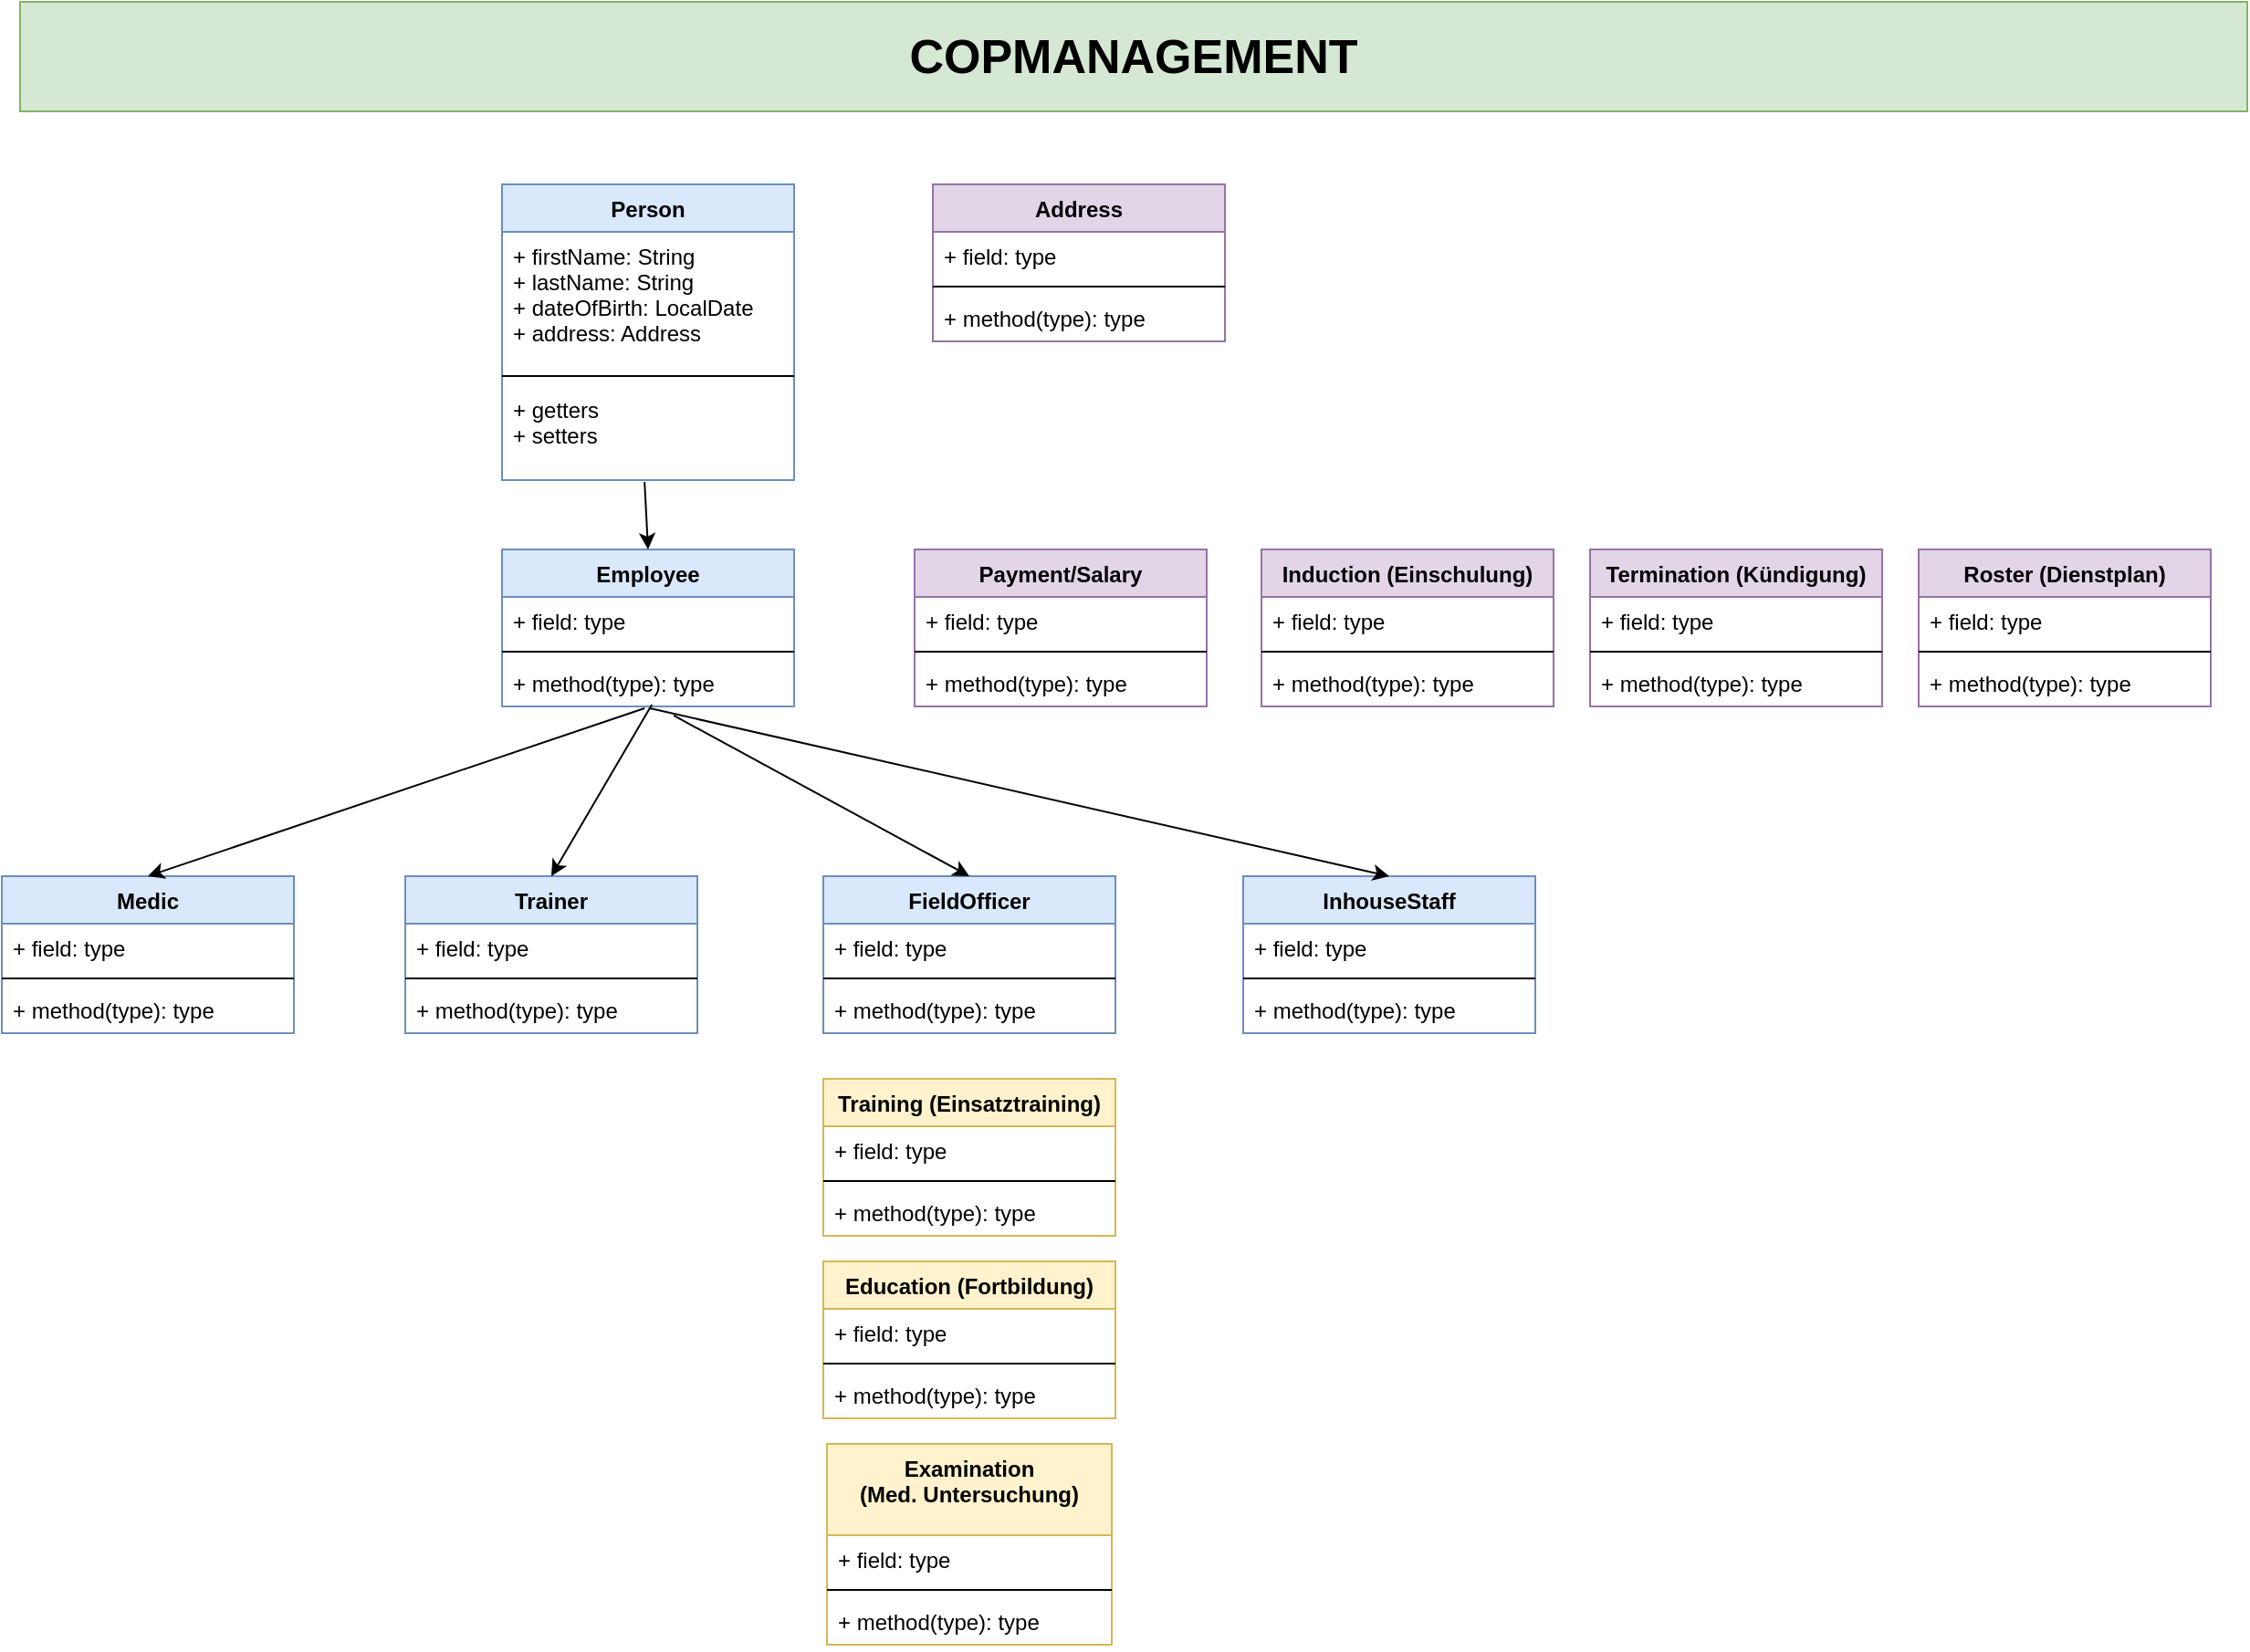 <mxfile version="14.1.8" type="device"><diagram id="C5RBs43oDa-KdzZeNtuy" name="Page-1"><mxGraphModel dx="1422" dy="822" grid="1" gridSize="10" guides="1" tooltips="1" connect="1" arrows="1" fold="1" page="1" pageScale="1" pageWidth="827" pageHeight="1169" math="0" shadow="0"><root><mxCell id="WIyWlLk6GJQsqaUBKTNV-0"/><mxCell id="WIyWlLk6GJQsqaUBKTNV-1" parent="WIyWlLk6GJQsqaUBKTNV-0"/><mxCell id="VlQ02-qF7zXGu1H2pwlS-0" value="&lt;b&gt;&lt;font style=&quot;font-size: 26px&quot;&gt;COPMANAGEMENT&lt;/font&gt;&lt;/b&gt;" style="rounded=0;whiteSpace=wrap;html=1;fillColor=#d5e8d4;strokeColor=#82b366;" vertex="1" parent="WIyWlLk6GJQsqaUBKTNV-1"><mxGeometry x="70" y="20" width="1220" height="60" as="geometry"/></mxCell><mxCell id="VlQ02-qF7zXGu1H2pwlS-1" value="Person" style="swimlane;fontStyle=1;align=center;verticalAlign=top;childLayout=stackLayout;horizontal=1;startSize=26;horizontalStack=0;resizeParent=1;resizeParentMax=0;resizeLast=0;collapsible=1;marginBottom=0;fillColor=#dae8fc;strokeColor=#6c8ebf;" vertex="1" parent="WIyWlLk6GJQsqaUBKTNV-1"><mxGeometry x="334" y="120" width="160" height="162" as="geometry"/></mxCell><mxCell id="VlQ02-qF7zXGu1H2pwlS-2" value="+ firstName: String&#10;+ lastName: String&#10;+ dateOfBirth: LocalDate&#10;+ address: Address" style="text;strokeColor=none;fillColor=none;align=left;verticalAlign=top;spacingLeft=4;spacingRight=4;overflow=hidden;rotatable=0;points=[[0,0.5],[1,0.5]];portConstraint=eastwest;" vertex="1" parent="VlQ02-qF7zXGu1H2pwlS-1"><mxGeometry y="26" width="160" height="74" as="geometry"/></mxCell><mxCell id="VlQ02-qF7zXGu1H2pwlS-3" value="" style="line;strokeWidth=1;fillColor=none;align=left;verticalAlign=middle;spacingTop=-1;spacingLeft=3;spacingRight=3;rotatable=0;labelPosition=right;points=[];portConstraint=eastwest;" vertex="1" parent="VlQ02-qF7zXGu1H2pwlS-1"><mxGeometry y="100" width="160" height="10" as="geometry"/></mxCell><mxCell id="VlQ02-qF7zXGu1H2pwlS-4" value="+ getters&#10;+ setters" style="text;strokeColor=none;fillColor=none;align=left;verticalAlign=top;spacingLeft=4;spacingRight=4;overflow=hidden;rotatable=0;points=[[0,0.5],[1,0.5]];portConstraint=eastwest;" vertex="1" parent="VlQ02-qF7zXGu1H2pwlS-1"><mxGeometry y="110" width="160" height="52" as="geometry"/></mxCell><mxCell id="VlQ02-qF7zXGu1H2pwlS-5" value="Employee" style="swimlane;fontStyle=1;align=center;verticalAlign=top;childLayout=stackLayout;horizontal=1;startSize=26;horizontalStack=0;resizeParent=1;resizeParentMax=0;resizeLast=0;collapsible=1;marginBottom=0;fillColor=#dae8fc;strokeColor=#6c8ebf;" vertex="1" parent="WIyWlLk6GJQsqaUBKTNV-1"><mxGeometry x="334" y="320" width="160" height="86" as="geometry"/></mxCell><mxCell id="VlQ02-qF7zXGu1H2pwlS-6" value="+ field: type" style="text;strokeColor=none;fillColor=none;align=left;verticalAlign=top;spacingLeft=4;spacingRight=4;overflow=hidden;rotatable=0;points=[[0,0.5],[1,0.5]];portConstraint=eastwest;" vertex="1" parent="VlQ02-qF7zXGu1H2pwlS-5"><mxGeometry y="26" width="160" height="26" as="geometry"/></mxCell><mxCell id="VlQ02-qF7zXGu1H2pwlS-7" value="" style="line;strokeWidth=1;fillColor=none;align=left;verticalAlign=middle;spacingTop=-1;spacingLeft=3;spacingRight=3;rotatable=0;labelPosition=right;points=[];portConstraint=eastwest;" vertex="1" parent="VlQ02-qF7zXGu1H2pwlS-5"><mxGeometry y="52" width="160" height="8" as="geometry"/></mxCell><mxCell id="VlQ02-qF7zXGu1H2pwlS-8" value="+ method(type): type" style="text;strokeColor=none;fillColor=none;align=left;verticalAlign=top;spacingLeft=4;spacingRight=4;overflow=hidden;rotatable=0;points=[[0,0.5],[1,0.5]];portConstraint=eastwest;" vertex="1" parent="VlQ02-qF7zXGu1H2pwlS-5"><mxGeometry y="60" width="160" height="26" as="geometry"/></mxCell><mxCell id="VlQ02-qF7zXGu1H2pwlS-9" value="Medic" style="swimlane;fontStyle=1;align=center;verticalAlign=top;childLayout=stackLayout;horizontal=1;startSize=26;horizontalStack=0;resizeParent=1;resizeParentMax=0;resizeLast=0;collapsible=1;marginBottom=0;fillColor=#dae8fc;strokeColor=#6c8ebf;" vertex="1" parent="WIyWlLk6GJQsqaUBKTNV-1"><mxGeometry x="60" y="499" width="160" height="86" as="geometry"/></mxCell><mxCell id="VlQ02-qF7zXGu1H2pwlS-10" value="+ field: type" style="text;strokeColor=none;fillColor=none;align=left;verticalAlign=top;spacingLeft=4;spacingRight=4;overflow=hidden;rotatable=0;points=[[0,0.5],[1,0.5]];portConstraint=eastwest;" vertex="1" parent="VlQ02-qF7zXGu1H2pwlS-9"><mxGeometry y="26" width="160" height="26" as="geometry"/></mxCell><mxCell id="VlQ02-qF7zXGu1H2pwlS-11" value="" style="line;strokeWidth=1;fillColor=none;align=left;verticalAlign=middle;spacingTop=-1;spacingLeft=3;spacingRight=3;rotatable=0;labelPosition=right;points=[];portConstraint=eastwest;" vertex="1" parent="VlQ02-qF7zXGu1H2pwlS-9"><mxGeometry y="52" width="160" height="8" as="geometry"/></mxCell><mxCell id="VlQ02-qF7zXGu1H2pwlS-12" value="+ method(type): type" style="text;strokeColor=none;fillColor=none;align=left;verticalAlign=top;spacingLeft=4;spacingRight=4;overflow=hidden;rotatable=0;points=[[0,0.5],[1,0.5]];portConstraint=eastwest;" vertex="1" parent="VlQ02-qF7zXGu1H2pwlS-9"><mxGeometry y="60" width="160" height="26" as="geometry"/></mxCell><mxCell id="VlQ02-qF7zXGu1H2pwlS-13" value="Trainer" style="swimlane;fontStyle=1;align=center;verticalAlign=top;childLayout=stackLayout;horizontal=1;startSize=26;horizontalStack=0;resizeParent=1;resizeParentMax=0;resizeLast=0;collapsible=1;marginBottom=0;fillColor=#dae8fc;strokeColor=#6c8ebf;" vertex="1" parent="WIyWlLk6GJQsqaUBKTNV-1"><mxGeometry x="281" y="499" width="160" height="86" as="geometry"/></mxCell><mxCell id="VlQ02-qF7zXGu1H2pwlS-14" value="+ field: type" style="text;strokeColor=none;fillColor=none;align=left;verticalAlign=top;spacingLeft=4;spacingRight=4;overflow=hidden;rotatable=0;points=[[0,0.5],[1,0.5]];portConstraint=eastwest;" vertex="1" parent="VlQ02-qF7zXGu1H2pwlS-13"><mxGeometry y="26" width="160" height="26" as="geometry"/></mxCell><mxCell id="VlQ02-qF7zXGu1H2pwlS-15" value="" style="line;strokeWidth=1;fillColor=none;align=left;verticalAlign=middle;spacingTop=-1;spacingLeft=3;spacingRight=3;rotatable=0;labelPosition=right;points=[];portConstraint=eastwest;" vertex="1" parent="VlQ02-qF7zXGu1H2pwlS-13"><mxGeometry y="52" width="160" height="8" as="geometry"/></mxCell><mxCell id="VlQ02-qF7zXGu1H2pwlS-16" value="+ method(type): type" style="text;strokeColor=none;fillColor=none;align=left;verticalAlign=top;spacingLeft=4;spacingRight=4;overflow=hidden;rotatable=0;points=[[0,0.5],[1,0.5]];portConstraint=eastwest;" vertex="1" parent="VlQ02-qF7zXGu1H2pwlS-13"><mxGeometry y="60" width="160" height="26" as="geometry"/></mxCell><mxCell id="VlQ02-qF7zXGu1H2pwlS-17" value="FieldOfficer" style="swimlane;fontStyle=1;align=center;verticalAlign=top;childLayout=stackLayout;horizontal=1;startSize=26;horizontalStack=0;resizeParent=1;resizeParentMax=0;resizeLast=0;collapsible=1;marginBottom=0;fillColor=#dae8fc;strokeColor=#6c8ebf;" vertex="1" parent="WIyWlLk6GJQsqaUBKTNV-1"><mxGeometry x="510" y="499" width="160" height="86" as="geometry"/></mxCell><mxCell id="VlQ02-qF7zXGu1H2pwlS-18" value="+ field: type" style="text;strokeColor=none;fillColor=none;align=left;verticalAlign=top;spacingLeft=4;spacingRight=4;overflow=hidden;rotatable=0;points=[[0,0.5],[1,0.5]];portConstraint=eastwest;" vertex="1" parent="VlQ02-qF7zXGu1H2pwlS-17"><mxGeometry y="26" width="160" height="26" as="geometry"/></mxCell><mxCell id="VlQ02-qF7zXGu1H2pwlS-19" value="" style="line;strokeWidth=1;fillColor=none;align=left;verticalAlign=middle;spacingTop=-1;spacingLeft=3;spacingRight=3;rotatable=0;labelPosition=right;points=[];portConstraint=eastwest;" vertex="1" parent="VlQ02-qF7zXGu1H2pwlS-17"><mxGeometry y="52" width="160" height="8" as="geometry"/></mxCell><mxCell id="VlQ02-qF7zXGu1H2pwlS-20" value="+ method(type): type" style="text;strokeColor=none;fillColor=none;align=left;verticalAlign=top;spacingLeft=4;spacingRight=4;overflow=hidden;rotatable=0;points=[[0,0.5],[1,0.5]];portConstraint=eastwest;" vertex="1" parent="VlQ02-qF7zXGu1H2pwlS-17"><mxGeometry y="60" width="160" height="26" as="geometry"/></mxCell><mxCell id="VlQ02-qF7zXGu1H2pwlS-21" value="InhouseStaff" style="swimlane;fontStyle=1;align=center;verticalAlign=top;childLayout=stackLayout;horizontal=1;startSize=26;horizontalStack=0;resizeParent=1;resizeParentMax=0;resizeLast=0;collapsible=1;marginBottom=0;fillColor=#dae8fc;strokeColor=#6c8ebf;" vertex="1" parent="WIyWlLk6GJQsqaUBKTNV-1"><mxGeometry x="740" y="499" width="160" height="86" as="geometry"/></mxCell><mxCell id="VlQ02-qF7zXGu1H2pwlS-22" value="+ field: type" style="text;strokeColor=none;fillColor=none;align=left;verticalAlign=top;spacingLeft=4;spacingRight=4;overflow=hidden;rotatable=0;points=[[0,0.5],[1,0.5]];portConstraint=eastwest;" vertex="1" parent="VlQ02-qF7zXGu1H2pwlS-21"><mxGeometry y="26" width="160" height="26" as="geometry"/></mxCell><mxCell id="VlQ02-qF7zXGu1H2pwlS-23" value="" style="line;strokeWidth=1;fillColor=none;align=left;verticalAlign=middle;spacingTop=-1;spacingLeft=3;spacingRight=3;rotatable=0;labelPosition=right;points=[];portConstraint=eastwest;" vertex="1" parent="VlQ02-qF7zXGu1H2pwlS-21"><mxGeometry y="52" width="160" height="8" as="geometry"/></mxCell><mxCell id="VlQ02-qF7zXGu1H2pwlS-24" value="+ method(type): type" style="text;strokeColor=none;fillColor=none;align=left;verticalAlign=top;spacingLeft=4;spacingRight=4;overflow=hidden;rotatable=0;points=[[0,0.5],[1,0.5]];portConstraint=eastwest;" vertex="1" parent="VlQ02-qF7zXGu1H2pwlS-21"><mxGeometry y="60" width="160" height="26" as="geometry"/></mxCell><mxCell id="VlQ02-qF7zXGu1H2pwlS-25" value="Address" style="swimlane;fontStyle=1;align=center;verticalAlign=top;childLayout=stackLayout;horizontal=1;startSize=26;horizontalStack=0;resizeParent=1;resizeParentMax=0;resizeLast=0;collapsible=1;marginBottom=0;fillColor=#e1d5e7;strokeColor=#9673a6;" vertex="1" parent="WIyWlLk6GJQsqaUBKTNV-1"><mxGeometry x="570" y="120" width="160" height="86" as="geometry"/></mxCell><mxCell id="VlQ02-qF7zXGu1H2pwlS-26" value="+ field: type" style="text;strokeColor=none;fillColor=none;align=left;verticalAlign=top;spacingLeft=4;spacingRight=4;overflow=hidden;rotatable=0;points=[[0,0.5],[1,0.5]];portConstraint=eastwest;" vertex="1" parent="VlQ02-qF7zXGu1H2pwlS-25"><mxGeometry y="26" width="160" height="26" as="geometry"/></mxCell><mxCell id="VlQ02-qF7zXGu1H2pwlS-27" value="" style="line;strokeWidth=1;fillColor=none;align=left;verticalAlign=middle;spacingTop=-1;spacingLeft=3;spacingRight=3;rotatable=0;labelPosition=right;points=[];portConstraint=eastwest;" vertex="1" parent="VlQ02-qF7zXGu1H2pwlS-25"><mxGeometry y="52" width="160" height="8" as="geometry"/></mxCell><mxCell id="VlQ02-qF7zXGu1H2pwlS-28" value="+ method(type): type" style="text;strokeColor=none;fillColor=none;align=left;verticalAlign=top;spacingLeft=4;spacingRight=4;overflow=hidden;rotatable=0;points=[[0,0.5],[1,0.5]];portConstraint=eastwest;" vertex="1" parent="VlQ02-qF7zXGu1H2pwlS-25"><mxGeometry y="60" width="160" height="26" as="geometry"/></mxCell><mxCell id="VlQ02-qF7zXGu1H2pwlS-29" value="Termination (Kündigung)&#10;" style="swimlane;fontStyle=1;align=center;verticalAlign=top;childLayout=stackLayout;horizontal=1;startSize=26;horizontalStack=0;resizeParent=1;resizeParentMax=0;resizeLast=0;collapsible=1;marginBottom=0;fillColor=#e1d5e7;strokeColor=#9673a6;" vertex="1" parent="WIyWlLk6GJQsqaUBKTNV-1"><mxGeometry x="930" y="320" width="160" height="86" as="geometry"/></mxCell><mxCell id="VlQ02-qF7zXGu1H2pwlS-30" value="+ field: type" style="text;strokeColor=none;fillColor=none;align=left;verticalAlign=top;spacingLeft=4;spacingRight=4;overflow=hidden;rotatable=0;points=[[0,0.5],[1,0.5]];portConstraint=eastwest;" vertex="1" parent="VlQ02-qF7zXGu1H2pwlS-29"><mxGeometry y="26" width="160" height="26" as="geometry"/></mxCell><mxCell id="VlQ02-qF7zXGu1H2pwlS-31" value="" style="line;strokeWidth=1;fillColor=none;align=left;verticalAlign=middle;spacingTop=-1;spacingLeft=3;spacingRight=3;rotatable=0;labelPosition=right;points=[];portConstraint=eastwest;" vertex="1" parent="VlQ02-qF7zXGu1H2pwlS-29"><mxGeometry y="52" width="160" height="8" as="geometry"/></mxCell><mxCell id="VlQ02-qF7zXGu1H2pwlS-32" value="+ method(type): type" style="text;strokeColor=none;fillColor=none;align=left;verticalAlign=top;spacingLeft=4;spacingRight=4;overflow=hidden;rotatable=0;points=[[0,0.5],[1,0.5]];portConstraint=eastwest;" vertex="1" parent="VlQ02-qF7zXGu1H2pwlS-29"><mxGeometry y="60" width="160" height="26" as="geometry"/></mxCell><mxCell id="VlQ02-qF7zXGu1H2pwlS-33" value="Induction (Einschulung)" style="swimlane;fontStyle=1;align=center;verticalAlign=top;childLayout=stackLayout;horizontal=1;startSize=26;horizontalStack=0;resizeParent=1;resizeParentMax=0;resizeLast=0;collapsible=1;marginBottom=0;fillColor=#e1d5e7;strokeColor=#9673a6;" vertex="1" parent="WIyWlLk6GJQsqaUBKTNV-1"><mxGeometry x="750" y="320" width="160" height="86" as="geometry"/></mxCell><mxCell id="VlQ02-qF7zXGu1H2pwlS-34" value="+ field: type" style="text;strokeColor=none;fillColor=none;align=left;verticalAlign=top;spacingLeft=4;spacingRight=4;overflow=hidden;rotatable=0;points=[[0,0.5],[1,0.5]];portConstraint=eastwest;" vertex="1" parent="VlQ02-qF7zXGu1H2pwlS-33"><mxGeometry y="26" width="160" height="26" as="geometry"/></mxCell><mxCell id="VlQ02-qF7zXGu1H2pwlS-35" value="" style="line;strokeWidth=1;fillColor=none;align=left;verticalAlign=middle;spacingTop=-1;spacingLeft=3;spacingRight=3;rotatable=0;labelPosition=right;points=[];portConstraint=eastwest;" vertex="1" parent="VlQ02-qF7zXGu1H2pwlS-33"><mxGeometry y="52" width="160" height="8" as="geometry"/></mxCell><mxCell id="VlQ02-qF7zXGu1H2pwlS-36" value="+ method(type): type" style="text;strokeColor=none;fillColor=none;align=left;verticalAlign=top;spacingLeft=4;spacingRight=4;overflow=hidden;rotatable=0;points=[[0,0.5],[1,0.5]];portConstraint=eastwest;" vertex="1" parent="VlQ02-qF7zXGu1H2pwlS-33"><mxGeometry y="60" width="160" height="26" as="geometry"/></mxCell><mxCell id="VlQ02-qF7zXGu1H2pwlS-37" value="Payment/Salary" style="swimlane;fontStyle=1;align=center;verticalAlign=top;childLayout=stackLayout;horizontal=1;startSize=26;horizontalStack=0;resizeParent=1;resizeParentMax=0;resizeLast=0;collapsible=1;marginBottom=0;fillColor=#e1d5e7;strokeColor=#9673a6;" vertex="1" parent="WIyWlLk6GJQsqaUBKTNV-1"><mxGeometry x="560" y="320" width="160" height="86" as="geometry"/></mxCell><mxCell id="VlQ02-qF7zXGu1H2pwlS-38" value="+ field: type" style="text;strokeColor=none;fillColor=none;align=left;verticalAlign=top;spacingLeft=4;spacingRight=4;overflow=hidden;rotatable=0;points=[[0,0.5],[1,0.5]];portConstraint=eastwest;" vertex="1" parent="VlQ02-qF7zXGu1H2pwlS-37"><mxGeometry y="26" width="160" height="26" as="geometry"/></mxCell><mxCell id="VlQ02-qF7zXGu1H2pwlS-39" value="" style="line;strokeWidth=1;fillColor=none;align=left;verticalAlign=middle;spacingTop=-1;spacingLeft=3;spacingRight=3;rotatable=0;labelPosition=right;points=[];portConstraint=eastwest;" vertex="1" parent="VlQ02-qF7zXGu1H2pwlS-37"><mxGeometry y="52" width="160" height="8" as="geometry"/></mxCell><mxCell id="VlQ02-qF7zXGu1H2pwlS-40" value="+ method(type): type" style="text;strokeColor=none;fillColor=none;align=left;verticalAlign=top;spacingLeft=4;spacingRight=4;overflow=hidden;rotatable=0;points=[[0,0.5],[1,0.5]];portConstraint=eastwest;" vertex="1" parent="VlQ02-qF7zXGu1H2pwlS-37"><mxGeometry y="60" width="160" height="26" as="geometry"/></mxCell><mxCell id="VlQ02-qF7zXGu1H2pwlS-41" value="Roster (Dienstplan)" style="swimlane;fontStyle=1;align=center;verticalAlign=top;childLayout=stackLayout;horizontal=1;startSize=26;horizontalStack=0;resizeParent=1;resizeParentMax=0;resizeLast=0;collapsible=1;marginBottom=0;fillColor=#e1d5e7;strokeColor=#9673a6;" vertex="1" parent="WIyWlLk6GJQsqaUBKTNV-1"><mxGeometry x="1110" y="320" width="160" height="86" as="geometry"/></mxCell><mxCell id="VlQ02-qF7zXGu1H2pwlS-42" value="+ field: type" style="text;strokeColor=none;fillColor=none;align=left;verticalAlign=top;spacingLeft=4;spacingRight=4;overflow=hidden;rotatable=0;points=[[0,0.5],[1,0.5]];portConstraint=eastwest;" vertex="1" parent="VlQ02-qF7zXGu1H2pwlS-41"><mxGeometry y="26" width="160" height="26" as="geometry"/></mxCell><mxCell id="VlQ02-qF7zXGu1H2pwlS-43" value="" style="line;strokeWidth=1;fillColor=none;align=left;verticalAlign=middle;spacingTop=-1;spacingLeft=3;spacingRight=3;rotatable=0;labelPosition=right;points=[];portConstraint=eastwest;" vertex="1" parent="VlQ02-qF7zXGu1H2pwlS-41"><mxGeometry y="52" width="160" height="8" as="geometry"/></mxCell><mxCell id="VlQ02-qF7zXGu1H2pwlS-44" value="+ method(type): type" style="text;strokeColor=none;fillColor=none;align=left;verticalAlign=top;spacingLeft=4;spacingRight=4;overflow=hidden;rotatable=0;points=[[0,0.5],[1,0.5]];portConstraint=eastwest;" vertex="1" parent="VlQ02-qF7zXGu1H2pwlS-41"><mxGeometry y="60" width="160" height="26" as="geometry"/></mxCell><mxCell id="VlQ02-qF7zXGu1H2pwlS-45" value="Examination&#10;(Med. Untersuchung)&#10;" style="swimlane;fontStyle=1;align=center;verticalAlign=top;childLayout=stackLayout;horizontal=1;startSize=50;horizontalStack=0;resizeParent=1;resizeParentMax=0;resizeLast=0;collapsible=1;marginBottom=0;fillColor=#fff2cc;strokeColor=#d6b656;" vertex="1" parent="WIyWlLk6GJQsqaUBKTNV-1"><mxGeometry x="512" y="810" width="156" height="110" as="geometry"/></mxCell><mxCell id="VlQ02-qF7zXGu1H2pwlS-46" value="+ field: type" style="text;strokeColor=none;fillColor=none;align=left;verticalAlign=top;spacingLeft=4;spacingRight=4;overflow=hidden;rotatable=0;points=[[0,0.5],[1,0.5]];portConstraint=eastwest;" vertex="1" parent="VlQ02-qF7zXGu1H2pwlS-45"><mxGeometry y="50" width="156" height="26" as="geometry"/></mxCell><mxCell id="VlQ02-qF7zXGu1H2pwlS-47" value="" style="line;strokeWidth=1;fillColor=none;align=left;verticalAlign=middle;spacingTop=-1;spacingLeft=3;spacingRight=3;rotatable=0;labelPosition=right;points=[];portConstraint=eastwest;" vertex="1" parent="VlQ02-qF7zXGu1H2pwlS-45"><mxGeometry y="76" width="156" height="8" as="geometry"/></mxCell><mxCell id="VlQ02-qF7zXGu1H2pwlS-48" value="+ method(type): type" style="text;strokeColor=none;fillColor=none;align=left;verticalAlign=top;spacingLeft=4;spacingRight=4;overflow=hidden;rotatable=0;points=[[0,0.5],[1,0.5]];portConstraint=eastwest;" vertex="1" parent="VlQ02-qF7zXGu1H2pwlS-45"><mxGeometry y="84" width="156" height="26" as="geometry"/></mxCell><mxCell id="VlQ02-qF7zXGu1H2pwlS-49" value="Training (Einsatztraining)" style="swimlane;fontStyle=1;align=center;verticalAlign=top;childLayout=stackLayout;horizontal=1;startSize=26;horizontalStack=0;resizeParent=1;resizeParentMax=0;resizeLast=0;collapsible=1;marginBottom=0;fillColor=#fff2cc;strokeColor=#d6b656;" vertex="1" parent="WIyWlLk6GJQsqaUBKTNV-1"><mxGeometry x="510" y="610" width="160" height="86" as="geometry"/></mxCell><mxCell id="VlQ02-qF7zXGu1H2pwlS-50" value="+ field: type" style="text;strokeColor=none;fillColor=none;align=left;verticalAlign=top;spacingLeft=4;spacingRight=4;overflow=hidden;rotatable=0;points=[[0,0.5],[1,0.5]];portConstraint=eastwest;" vertex="1" parent="VlQ02-qF7zXGu1H2pwlS-49"><mxGeometry y="26" width="160" height="26" as="geometry"/></mxCell><mxCell id="VlQ02-qF7zXGu1H2pwlS-51" value="" style="line;strokeWidth=1;fillColor=none;align=left;verticalAlign=middle;spacingTop=-1;spacingLeft=3;spacingRight=3;rotatable=0;labelPosition=right;points=[];portConstraint=eastwest;" vertex="1" parent="VlQ02-qF7zXGu1H2pwlS-49"><mxGeometry y="52" width="160" height="8" as="geometry"/></mxCell><mxCell id="VlQ02-qF7zXGu1H2pwlS-52" value="+ method(type): type" style="text;strokeColor=none;fillColor=none;align=left;verticalAlign=top;spacingLeft=4;spacingRight=4;overflow=hidden;rotatable=0;points=[[0,0.5],[1,0.5]];portConstraint=eastwest;" vertex="1" parent="VlQ02-qF7zXGu1H2pwlS-49"><mxGeometry y="60" width="160" height="26" as="geometry"/></mxCell><mxCell id="VlQ02-qF7zXGu1H2pwlS-53" value="Education (Fortbildung)" style="swimlane;fontStyle=1;align=center;verticalAlign=top;childLayout=stackLayout;horizontal=1;startSize=26;horizontalStack=0;resizeParent=1;resizeParentMax=0;resizeLast=0;collapsible=1;marginBottom=0;fillColor=#fff2cc;strokeColor=#d6b656;" vertex="1" parent="WIyWlLk6GJQsqaUBKTNV-1"><mxGeometry x="510" y="710" width="160" height="86" as="geometry"/></mxCell><mxCell id="VlQ02-qF7zXGu1H2pwlS-54" value="+ field: type" style="text;strokeColor=none;fillColor=none;align=left;verticalAlign=top;spacingLeft=4;spacingRight=4;overflow=hidden;rotatable=0;points=[[0,0.5],[1,0.5]];portConstraint=eastwest;" vertex="1" parent="VlQ02-qF7zXGu1H2pwlS-53"><mxGeometry y="26" width="160" height="26" as="geometry"/></mxCell><mxCell id="VlQ02-qF7zXGu1H2pwlS-55" value="" style="line;strokeWidth=1;fillColor=none;align=left;verticalAlign=middle;spacingTop=-1;spacingLeft=3;spacingRight=3;rotatable=0;labelPosition=right;points=[];portConstraint=eastwest;" vertex="1" parent="VlQ02-qF7zXGu1H2pwlS-53"><mxGeometry y="52" width="160" height="8" as="geometry"/></mxCell><mxCell id="VlQ02-qF7zXGu1H2pwlS-56" value="+ method(type): type" style="text;strokeColor=none;fillColor=none;align=left;verticalAlign=top;spacingLeft=4;spacingRight=4;overflow=hidden;rotatable=0;points=[[0,0.5],[1,0.5]];portConstraint=eastwest;" vertex="1" parent="VlQ02-qF7zXGu1H2pwlS-53"><mxGeometry y="60" width="160" height="26" as="geometry"/></mxCell><mxCell id="VlQ02-qF7zXGu1H2pwlS-59" value="" style="endArrow=classic;html=1;exitX=0.506;exitY=1.038;exitDx=0;exitDy=0;exitPerimeter=0;entryX=0.5;entryY=0;entryDx=0;entryDy=0;" edge="1" parent="WIyWlLk6GJQsqaUBKTNV-1" source="VlQ02-qF7zXGu1H2pwlS-8" target="VlQ02-qF7zXGu1H2pwlS-21"><mxGeometry width="50" height="50" relative="1" as="geometry"><mxPoint x="420" y="420" as="sourcePoint"/><mxPoint x="500" y="440" as="targetPoint"/></mxGeometry></mxCell><mxCell id="VlQ02-qF7zXGu1H2pwlS-60" value="" style="endArrow=classic;html=1;exitX=0.488;exitY=1.038;exitDx=0;exitDy=0;exitPerimeter=0;entryX=0.5;entryY=0;entryDx=0;entryDy=0;" edge="1" parent="WIyWlLk6GJQsqaUBKTNV-1" source="VlQ02-qF7zXGu1H2pwlS-8" target="VlQ02-qF7zXGu1H2pwlS-9"><mxGeometry width="50" height="50" relative="1" as="geometry"><mxPoint x="580" y="440" as="sourcePoint"/><mxPoint x="150" y="440" as="targetPoint"/></mxGeometry></mxCell><mxCell id="VlQ02-qF7zXGu1H2pwlS-61" value="" style="endArrow=classic;html=1;entryX=0.5;entryY=0;entryDx=0;entryDy=0;exitX=0.513;exitY=0.962;exitDx=0;exitDy=0;exitPerimeter=0;" edge="1" parent="WIyWlLk6GJQsqaUBKTNV-1" source="VlQ02-qF7zXGu1H2pwlS-8" target="VlQ02-qF7zXGu1H2pwlS-13"><mxGeometry width="50" height="50" relative="1" as="geometry"><mxPoint x="416" y="430" as="sourcePoint"/><mxPoint x="630" y="390" as="targetPoint"/></mxGeometry></mxCell><mxCell id="VlQ02-qF7zXGu1H2pwlS-62" value="" style="endArrow=classic;html=1;entryX=0.5;entryY=0;entryDx=0;entryDy=0;exitX=0.588;exitY=1.192;exitDx=0;exitDy=0;exitPerimeter=0;" edge="1" parent="WIyWlLk6GJQsqaUBKTNV-1" source="VlQ02-qF7zXGu1H2pwlS-8" target="VlQ02-qF7zXGu1H2pwlS-17"><mxGeometry width="50" height="50" relative="1" as="geometry"><mxPoint x="430" y="420" as="sourcePoint"/><mxPoint x="630" y="390" as="targetPoint"/></mxGeometry></mxCell><mxCell id="VlQ02-qF7zXGu1H2pwlS-64" value="" style="endArrow=classic;html=1;exitX=0.488;exitY=1.019;exitDx=0;exitDy=0;exitPerimeter=0;entryX=0.5;entryY=0;entryDx=0;entryDy=0;" edge="1" parent="WIyWlLk6GJQsqaUBKTNV-1" source="VlQ02-qF7zXGu1H2pwlS-4" target="VlQ02-qF7zXGu1H2pwlS-5"><mxGeometry width="50" height="50" relative="1" as="geometry"><mxPoint x="420" y="300" as="sourcePoint"/><mxPoint x="470" y="250" as="targetPoint"/></mxGeometry></mxCell></root></mxGraphModel></diagram></mxfile>